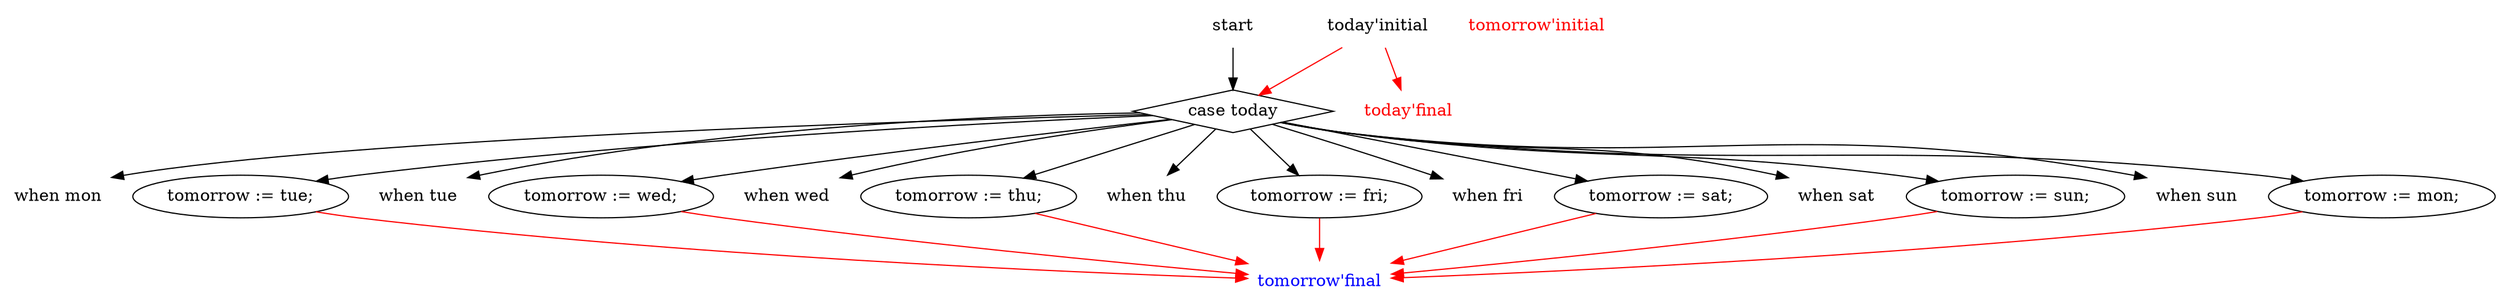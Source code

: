 // nextday_b_pdg
digraph G {
   graph [splines=True];
    1 [label="start",shape="plaintext"];
    3 [label="today'initial",shape="plaintext"];
    4 [label="today'final",shape="plaintext",fontcolor="red"];
    5 [label="tomorrow'initial",shape="plaintext",fontcolor="red"];
    6 [label="tomorrow'final",shape="plaintext",fontcolor="blue"];
    9 [label="case today",shape="diamond"];
    10 [label="when mon",shape="plaintext"];
    11 [label="tomorrow := tue;"];
    12 [label="when tue",shape="plaintext"];
    13 [label="tomorrow := wed;"];
    14 [label="when wed",shape="plaintext"];
    15 [label="tomorrow := thu;"];
    16 [label="when thu",shape="plaintext"];
    17 [label="tomorrow := fri;"];
    18 [label="when fri",shape="plaintext"];
    19 [label="tomorrow := sat;"];
    20 [label="when sat",shape="plaintext"];
    21 [label="tomorrow := sun;"];
    22 [label="when sun",shape="plaintext"];
    23 [label="tomorrow := mon;"];

    1 ->  9 [arrowType="normal"];
    3 ->  4 [arrowType="normal",color="red"];
    3 ->  9 [arrowType="normal",color="red"];
    9 ->  10 [arrowType="normal"];
    9 ->  11 [arrowType="normal"];
    9 ->  12 [arrowType="normal"];
    9 ->  13 [arrowType="normal"];
    9 ->  14 [arrowType="normal"];
    9 ->  15 [arrowType="normal"];
    9 ->  16 [arrowType="normal"];
    9 ->  17 [arrowType="normal"];
    9 ->  18 [arrowType="normal"];
    9 ->  19 [arrowType="normal"];
    9 ->  20 [arrowType="normal"];
    9 ->  21 [arrowType="normal"];
    9 ->  22 [arrowType="normal"];
    9 ->  23 [arrowType="normal"];
    11 ->  6 [arrowType="normal",color="red"];
    13 ->  6 [arrowType="normal",color="red"];
    15 ->  6 [arrowType="normal",color="red"];
    17 ->  6 [arrowType="normal",color="red"];
    19 ->  6 [arrowType="normal",color="red"];
    21 ->  6 [arrowType="normal",color="red"];
    23 ->  6 [arrowType="normal",color="red"];
}
